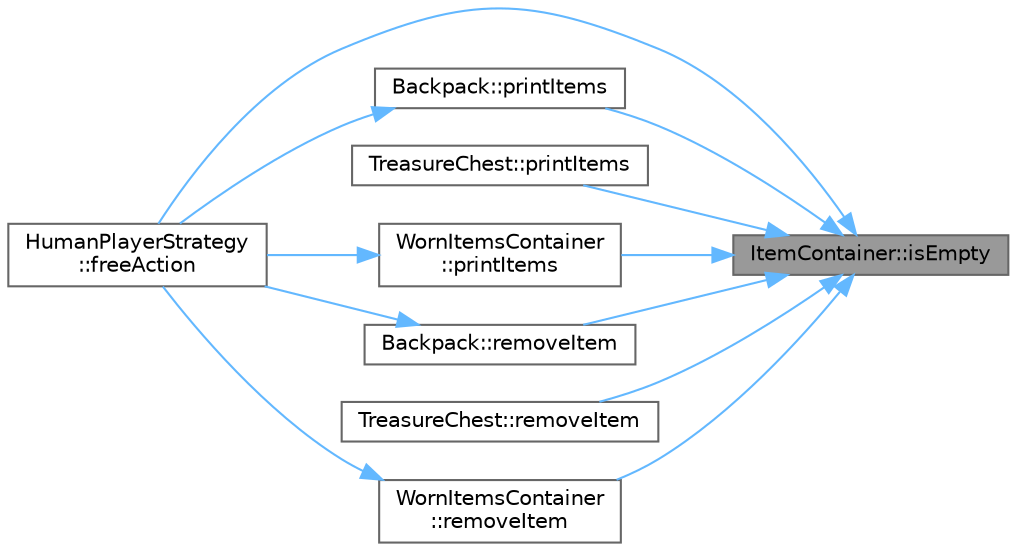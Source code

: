 digraph "ItemContainer::isEmpty"
{
 // LATEX_PDF_SIZE
  bgcolor="transparent";
  edge [fontname=Helvetica,fontsize=10,labelfontname=Helvetica,labelfontsize=10];
  node [fontname=Helvetica,fontsize=10,shape=box,height=0.2,width=0.4];
  rankdir="RL";
  Node1 [id="Node000001",label="ItemContainer::isEmpty",height=0.2,width=0.4,color="gray40", fillcolor="grey60", style="filled", fontcolor="black",tooltip="Method to check if the current ItemContainer object is empty."];
  Node1 -> Node2 [id="edge1_Node000001_Node000002",dir="back",color="steelblue1",style="solid",tooltip=" "];
  Node2 [id="Node000002",label="HumanPlayerStrategy\l::freeAction",height=0.2,width=0.4,color="grey40", fillcolor="white", style="filled",URL="$class_human_player_strategy.html#a620dea171a631c4f58bc5b00d2303e3e",tooltip="method that lets the user interact with their backpack and worn items"];
  Node1 -> Node3 [id="edge2_Node000001_Node000003",dir="back",color="steelblue1",style="solid",tooltip=" "];
  Node3 [id="Node000003",label="Backpack::printItems",height=0.2,width=0.4,color="grey40", fillcolor="white", style="filled",URL="$class_backpack.html#a1d209a4990a0867ebf98d701e9f8a241",tooltip="Method to print all the Item objects in the current Backpack object."];
  Node3 -> Node2 [id="edge3_Node000003_Node000002",dir="back",color="steelblue1",style="solid",tooltip=" "];
  Node1 -> Node4 [id="edge4_Node000001_Node000004",dir="back",color="steelblue1",style="solid",tooltip=" "];
  Node4 [id="Node000004",label="TreasureChest::printItems",height=0.2,width=0.4,color="grey40", fillcolor="white", style="filled",URL="$class_treasure_chest.html#ad0f8d7bdd456db456b4c31ff33d22069",tooltip="Method to print all the Item objects in the current TreasureChest object."];
  Node1 -> Node5 [id="edge5_Node000001_Node000005",dir="back",color="steelblue1",style="solid",tooltip=" "];
  Node5 [id="Node000005",label="WornItemsContainer\l::printItems",height=0.2,width=0.4,color="grey40", fillcolor="white", style="filled",URL="$class_worn_items_container.html#a245fe345a6f8fc304ed3b36e0cf0d8d0",tooltip="Method to print all the Item objects in the current WornItemsContainer object."];
  Node5 -> Node2 [id="edge6_Node000005_Node000002",dir="back",color="steelblue1",style="solid",tooltip=" "];
  Node1 -> Node6 [id="edge7_Node000001_Node000006",dir="back",color="steelblue1",style="solid",tooltip=" "];
  Node6 [id="Node000006",label="Backpack::removeItem",height=0.2,width=0.4,color="grey40", fillcolor="white", style="filled",URL="$class_backpack.html#a91778e6313034424a0ef36910b4311f1",tooltip="Method to remove an Item object from the current Backpack object."];
  Node6 -> Node2 [id="edge8_Node000006_Node000002",dir="back",color="steelblue1",style="solid",tooltip=" "];
  Node1 -> Node7 [id="edge9_Node000001_Node000007",dir="back",color="steelblue1",style="solid",tooltip=" "];
  Node7 [id="Node000007",label="TreasureChest::removeItem",height=0.2,width=0.4,color="grey40", fillcolor="white", style="filled",URL="$class_treasure_chest.html#aba5a6139a8f17cced86e98cde5963c1a",tooltip="Method to remove an Item object from the current TreasureChest object."];
  Node1 -> Node8 [id="edge10_Node000001_Node000008",dir="back",color="steelblue1",style="solid",tooltip=" "];
  Node8 [id="Node000008",label="WornItemsContainer\l::removeItem",height=0.2,width=0.4,color="grey40", fillcolor="white", style="filled",URL="$class_worn_items_container.html#afd49727256a5cf40bdc9ea9c8cb0236f",tooltip="Method to remove an Item object from the current WornItemsContainer object."];
  Node8 -> Node2 [id="edge11_Node000008_Node000002",dir="back",color="steelblue1",style="solid",tooltip=" "];
}
